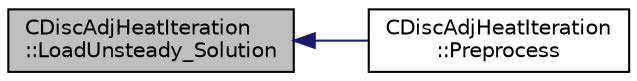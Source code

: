 digraph "CDiscAdjHeatIteration::LoadUnsteady_Solution"
{
  edge [fontname="Helvetica",fontsize="10",labelfontname="Helvetica",labelfontsize="10"];
  node [fontname="Helvetica",fontsize="10",shape=record];
  rankdir="LR";
  Node15 [label="CDiscAdjHeatIteration\l::LoadUnsteady_Solution",height=0.2,width=0.4,color="black", fillcolor="grey75", style="filled", fontcolor="black"];
  Node15 -> Node16 [dir="back",color="midnightblue",fontsize="10",style="solid",fontname="Helvetica"];
  Node16 [label="CDiscAdjHeatIteration\l::Preprocess",height=0.2,width=0.4,color="black", fillcolor="white", style="filled",URL="$class_c_disc_adj_heat_iteration.html#a1c218566ede74077a5614d351e08f005",tooltip="Perform a single iteration of the adjoint fluid system. "];
}
